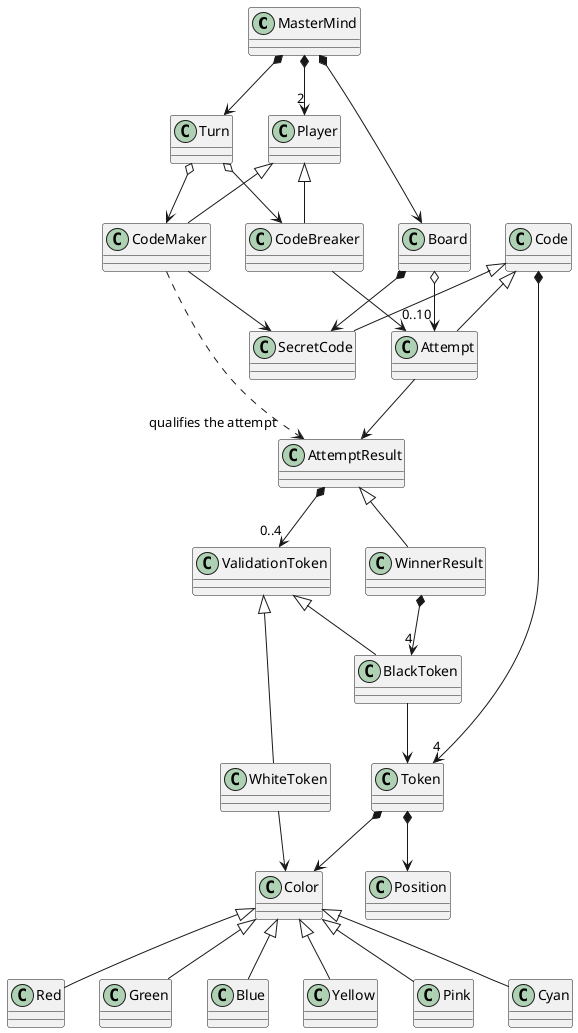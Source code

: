 @startuml

MasterMind *--> Turn
MasterMind *--> "2" Player
MasterMind *--> Board

Turn o--> CodeMaker
Turn o--> CodeBreaker

Player <|-- CodeMaker
Player <|-- CodeBreaker

Code <|-- SecretCode
Code <|-- Attempt
Code *--> "4" Token


Token *--> Color
Token *--> Position

Board *--> SecretCode 
Board o--> "0..10" Attempt 

CodeMaker --> SecretCode
CodeBreaker --> Attempt

Attempt --> AttemptResult

CodeMaker ..> "qualifies the attempt" AttemptResult

AttemptResult *--> "0..4" ValidationToken
ValidationToken <|-- BlackToken
ValidationToken <|-- WhiteToken

AttemptResult <|-- WinnerResult
WinnerResult *--> "4" BlackToken

BlackToken --> Token
WhiteToken --> Color

Color <|-- Red
Color <|-- Green
Color <|-- Blue
Color <|-- Yellow
Color <|-- Pink
Color <|-- Cyan

@enduml
